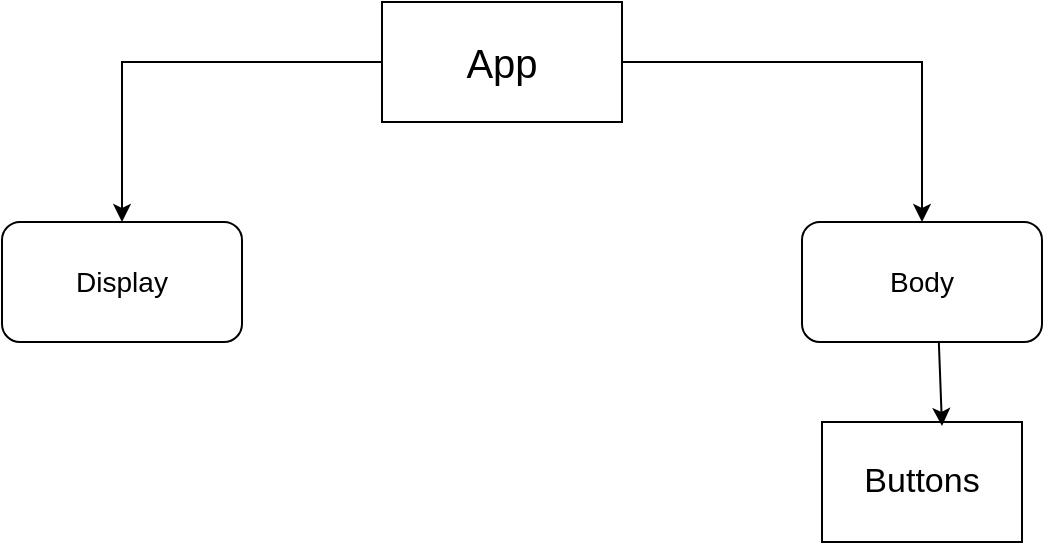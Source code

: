<mxfile version="21.7.2" type="github">
  <diagram name="Page-1" id="eWwFJKEQ0JAv8-VnbL4S">
    <mxGraphModel dx="1050" dy="542" grid="1" gridSize="10" guides="1" tooltips="1" connect="1" arrows="1" fold="1" page="1" pageScale="1" pageWidth="827" pageHeight="1169" math="0" shadow="0">
      <root>
        <mxCell id="0" />
        <mxCell id="1" parent="0" />
        <mxCell id="y259yP9DLTqG-EA7O7o_-1" value="&lt;font style=&quot;font-size: 20px;&quot;&gt;App&lt;/font&gt;" style="rounded=0;whiteSpace=wrap;html=1;" vertex="1" parent="1">
          <mxGeometry x="370" y="90" width="120" height="60" as="geometry" />
        </mxCell>
        <mxCell id="y259yP9DLTqG-EA7O7o_-2" value="&lt;font style=&quot;font-size: 14px;&quot;&gt;Display&lt;/font&gt;" style="rounded=1;whiteSpace=wrap;html=1;" vertex="1" parent="1">
          <mxGeometry x="180" y="200" width="120" height="60" as="geometry" />
        </mxCell>
        <mxCell id="y259yP9DLTqG-EA7O7o_-3" value="&lt;font style=&quot;font-size: 14px;&quot;&gt;Body&lt;/font&gt;" style="rounded=1;whiteSpace=wrap;html=1;" vertex="1" parent="1">
          <mxGeometry x="580" y="200" width="120" height="60" as="geometry" />
        </mxCell>
        <mxCell id="y259yP9DLTqG-EA7O7o_-4" value="" style="endArrow=classic;html=1;rounded=0;entryX=0.5;entryY=0;entryDx=0;entryDy=0;exitX=0;exitY=0.5;exitDx=0;exitDy=0;" edge="1" parent="1" source="y259yP9DLTqG-EA7O7o_-1" target="y259yP9DLTqG-EA7O7o_-2">
          <mxGeometry width="50" height="50" relative="1" as="geometry">
            <mxPoint x="350" y="180" as="sourcePoint" />
            <mxPoint x="440" y="250" as="targetPoint" />
            <Array as="points">
              <mxPoint x="240" y="120" />
            </Array>
          </mxGeometry>
        </mxCell>
        <mxCell id="y259yP9DLTqG-EA7O7o_-5" value="" style="endArrow=classic;html=1;rounded=0;exitX=1;exitY=0.5;exitDx=0;exitDy=0;entryX=0.5;entryY=0;entryDx=0;entryDy=0;" edge="1" parent="1" source="y259yP9DLTqG-EA7O7o_-1" target="y259yP9DLTqG-EA7O7o_-3">
          <mxGeometry width="50" height="50" relative="1" as="geometry">
            <mxPoint x="560" y="160" as="sourcePoint" />
            <mxPoint x="640" y="190" as="targetPoint" />
            <Array as="points">
              <mxPoint x="640" y="120" />
            </Array>
          </mxGeometry>
        </mxCell>
        <mxCell id="y259yP9DLTqG-EA7O7o_-6" value="&lt;font style=&quot;font-size: 17px;&quot;&gt;Buttons&lt;/font&gt;" style="rounded=0;whiteSpace=wrap;html=1;" vertex="1" parent="1">
          <mxGeometry x="590" y="300" width="100" height="60" as="geometry" />
        </mxCell>
        <mxCell id="y259yP9DLTqG-EA7O7o_-7" value="" style="endArrow=classic;html=1;rounded=0;exitX=0.57;exitY=0.993;exitDx=0;exitDy=0;exitPerimeter=0;entryX=0.6;entryY=0.033;entryDx=0;entryDy=0;entryPerimeter=0;" edge="1" parent="1" source="y259yP9DLTqG-EA7O7o_-3" target="y259yP9DLTqG-EA7O7o_-6">
          <mxGeometry width="50" height="50" relative="1" as="geometry">
            <mxPoint x="330" y="400" as="sourcePoint" />
            <mxPoint x="380" y="350" as="targetPoint" />
          </mxGeometry>
        </mxCell>
      </root>
    </mxGraphModel>
  </diagram>
</mxfile>
